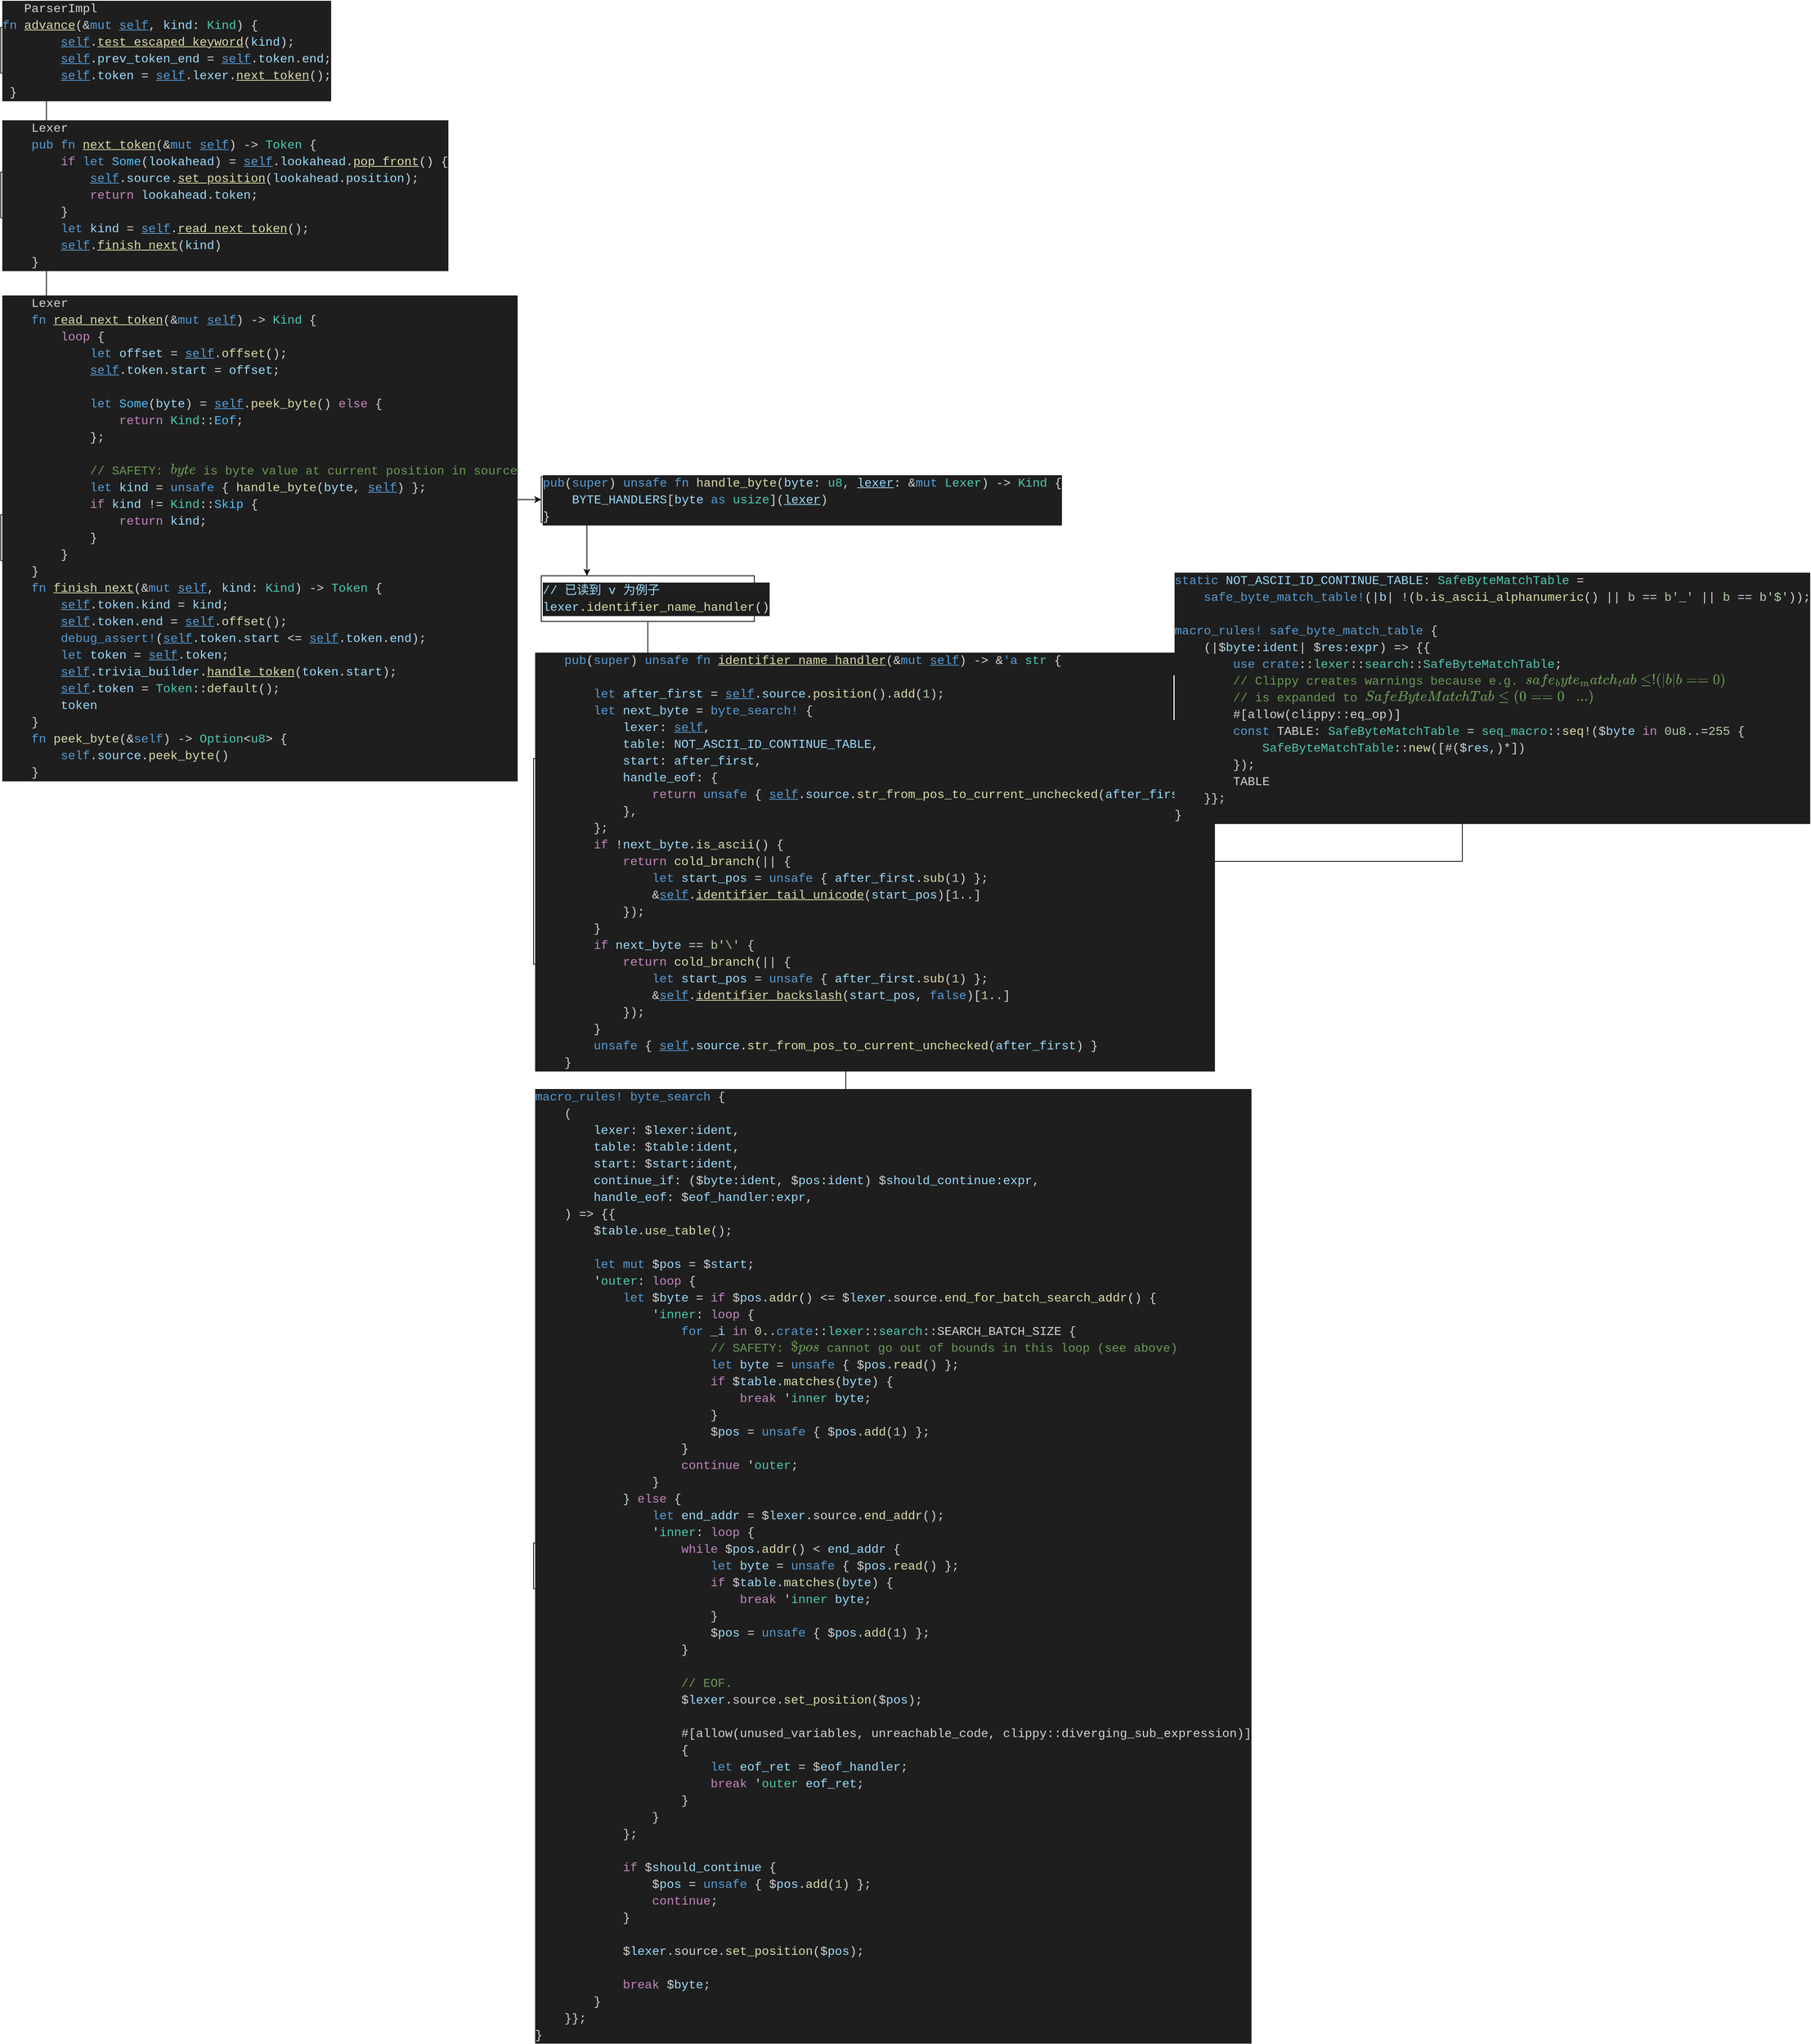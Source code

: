 <mxfile version="24.7.16">
  <diagram name="Page-1" id="9f46799a-70d6-7492-0946-bef42562c5a5">
    <mxGraphModel dx="1622" dy="968" grid="1" gridSize="10" guides="1" tooltips="1" connect="1" arrows="1" fold="1" page="1" pageScale="1" pageWidth="1700" pageHeight="1100" background="none" math="0" shadow="0">
      <root>
        <mxCell id="0" />
        <mxCell id="1" parent="0" />
        <mxCell id="tvZUoOXrdXQMlg09LRuq-23" value="" style="edgeStyle=orthogonalEdgeStyle;rounded=0;orthogonalLoop=1;jettySize=auto;html=1;" parent="1" source="tvZUoOXrdXQMlg09LRuq-10" target="tvZUoOXrdXQMlg09LRuq-22" edge="1">
          <mxGeometry relative="1" as="geometry" />
        </mxCell>
        <mxCell id="tvZUoOXrdXQMlg09LRuq-10" value="&lt;div style=&quot;color: rgb(212, 212, 212); background-color: rgb(30, 30, 30); font-family: Consolas, &amp;quot;Courier New&amp;quot;, monospace; font-size: 16px; line-height: 22px; white-space: pre;&quot;&gt;&lt;div&gt;&amp;nbsp; &amp;nbsp;ParserImpl&lt;/div&gt;&lt;div&gt;&lt;span style=&quot;color: #569cd6;&quot;&gt;fn&lt;/span&gt; &lt;span style=&quot;color: rgb(220, 220, 170); text-decoration-line: underline;&quot;&gt;advance&lt;/span&gt;(&amp;amp;&lt;span style=&quot;color: #569cd6;&quot;&gt;mut&lt;/span&gt; &lt;span style=&quot;color: rgb(86, 156, 214); text-decoration-line: underline;&quot;&gt;self&lt;/span&gt;, &lt;span style=&quot;color: #9cdcfe;&quot;&gt;kind&lt;/span&gt;: &lt;span style=&quot;color: #4ec9b0;&quot;&gt;Kind&lt;/span&gt;) {&lt;/div&gt;&lt;div&gt;&amp;nbsp; &amp;nbsp; &amp;nbsp; &amp;nbsp; &lt;span style=&quot;color: rgb(86, 156, 214); text-decoration-line: underline;&quot;&gt;self&lt;/span&gt;.&lt;span style=&quot;color: rgb(220, 220, 170); text-decoration-line: underline;&quot;&gt;test_escaped_keyword&lt;/span&gt;(&lt;span style=&quot;color: #9cdcfe;&quot;&gt;kind&lt;/span&gt;);&lt;/div&gt;&lt;div&gt;&amp;nbsp; &amp;nbsp; &amp;nbsp; &amp;nbsp; &lt;span style=&quot;color: rgb(86, 156, 214); text-decoration-line: underline;&quot;&gt;self&lt;/span&gt;.&lt;span style=&quot;color: #9cdcfe;&quot;&gt;prev_token_end&lt;/span&gt; = &lt;span style=&quot;color: rgb(86, 156, 214); text-decoration-line: underline;&quot;&gt;self&lt;/span&gt;.&lt;span style=&quot;color: #9cdcfe;&quot;&gt;token&lt;/span&gt;.&lt;span style=&quot;color: #9cdcfe;&quot;&gt;end&lt;/span&gt;;&lt;/div&gt;&lt;div&gt;&amp;nbsp; &amp;nbsp; &amp;nbsp; &amp;nbsp; &lt;span style=&quot;color: rgb(86, 156, 214); text-decoration-line: underline;&quot;&gt;self&lt;/span&gt;.&lt;span style=&quot;color: #9cdcfe;&quot;&gt;token&lt;/span&gt; = &lt;span style=&quot;color: rgb(86, 156, 214); text-decoration-line: underline;&quot;&gt;self&lt;/span&gt;.&lt;span style=&quot;color: #9cdcfe;&quot;&gt;lexer&lt;/span&gt;.&lt;span style=&quot;color: rgb(220, 220, 170); text-decoration-line: underline;&quot;&gt;next_token&lt;/span&gt;();&lt;/div&gt;&lt;div&gt;&amp;nbsp;}&lt;/div&gt;&lt;/div&gt;" style="rounded=0;whiteSpace=wrap;html=1;align=left;" parent="1" vertex="1">
          <mxGeometry x="280" y="120" width="120" height="60" as="geometry" />
        </mxCell>
        <mxCell id="tvZUoOXrdXQMlg09LRuq-25" value="" style="edgeStyle=orthogonalEdgeStyle;rounded=0;orthogonalLoop=1;jettySize=auto;html=1;" parent="1" source="tvZUoOXrdXQMlg09LRuq-22" target="tvZUoOXrdXQMlg09LRuq-24" edge="1">
          <mxGeometry relative="1" as="geometry" />
        </mxCell>
        <mxCell id="tvZUoOXrdXQMlg09LRuq-22" value="&lt;div style=&quot;color: rgb(212, 212, 212); background-color: rgb(30, 30, 30); font-family: Consolas, &amp;quot;Courier New&amp;quot;, monospace; font-size: 16px; line-height: 22px; white-space: pre;&quot;&gt;&lt;div&gt;&amp;nbsp; &amp;nbsp; Lexer&lt;/div&gt;&lt;div&gt;&lt;span style=&quot;color: #569cd6;&quot;&gt;    pub&lt;/span&gt; &lt;span style=&quot;color: #569cd6;&quot;&gt;fn&lt;/span&gt; &lt;span style=&quot;color: rgb(220, 220, 170); text-decoration-line: underline;&quot;&gt;next_token&lt;/span&gt;(&amp;amp;&lt;span style=&quot;color: #569cd6;&quot;&gt;mut&lt;/span&gt; &lt;span style=&quot;color: rgb(86, 156, 214); text-decoration-line: underline;&quot;&gt;self&lt;/span&gt;) -&amp;gt; &lt;span style=&quot;color: #4ec9b0;&quot;&gt;Token&lt;/span&gt; {&lt;/div&gt;&lt;div&gt;&amp;nbsp; &amp;nbsp; &amp;nbsp; &amp;nbsp; &lt;span style=&quot;color: #c586c0;&quot;&gt;if&lt;/span&gt; &lt;span style=&quot;color: #569cd6;&quot;&gt;let&lt;/span&gt; &lt;span style=&quot;color: #4fc1ff;&quot;&gt;Some&lt;/span&gt;(&lt;span style=&quot;color: #9cdcfe;&quot;&gt;lookahead&lt;/span&gt;) = &lt;span style=&quot;color: rgb(86, 156, 214); text-decoration-line: underline;&quot;&gt;self&lt;/span&gt;.&lt;span style=&quot;color: #9cdcfe;&quot;&gt;lookahead&lt;/span&gt;.&lt;span style=&quot;color: rgb(220, 220, 170); text-decoration-line: underline;&quot;&gt;pop_front&lt;/span&gt;() {&lt;/div&gt;&lt;div&gt;&amp;nbsp; &amp;nbsp; &amp;nbsp; &amp;nbsp; &amp;nbsp; &amp;nbsp; &lt;span style=&quot;color: rgb(86, 156, 214); text-decoration-line: underline;&quot;&gt;self&lt;/span&gt;.&lt;span style=&quot;color: #9cdcfe;&quot;&gt;source&lt;/span&gt;.&lt;span style=&quot;color: rgb(220, 220, 170); text-decoration-line: underline;&quot;&gt;set_position&lt;/span&gt;(&lt;span style=&quot;color: #9cdcfe;&quot;&gt;lookahead&lt;/span&gt;.&lt;span style=&quot;color: #9cdcfe;&quot;&gt;position&lt;/span&gt;);&lt;/div&gt;&lt;div&gt;&amp;nbsp; &amp;nbsp; &amp;nbsp; &amp;nbsp; &amp;nbsp; &amp;nbsp; &lt;span style=&quot;color: #c586c0;&quot;&gt;return&lt;/span&gt; &lt;span style=&quot;color: #9cdcfe;&quot;&gt;lookahead&lt;/span&gt;.&lt;span style=&quot;color: #9cdcfe;&quot;&gt;token&lt;/span&gt;;&lt;/div&gt;&lt;div&gt;&amp;nbsp; &amp;nbsp; &amp;nbsp; &amp;nbsp; }&lt;/div&gt;&lt;div&gt;&amp;nbsp; &amp;nbsp; &amp;nbsp; &amp;nbsp; &lt;span style=&quot;color: #569cd6;&quot;&gt;let&lt;/span&gt; &lt;span style=&quot;color: #9cdcfe;&quot;&gt;kind&lt;/span&gt; = &lt;span style=&quot;color: rgb(86, 156, 214); text-decoration-line: underline;&quot;&gt;self&lt;/span&gt;.&lt;span style=&quot;color: rgb(220, 220, 170); text-decoration-line: underline;&quot;&gt;read_next_token&lt;/span&gt;();&lt;/div&gt;&lt;div&gt;&amp;nbsp; &amp;nbsp; &amp;nbsp; &amp;nbsp; &lt;span style=&quot;color: rgb(86, 156, 214); text-decoration-line: underline;&quot;&gt;self&lt;/span&gt;.&lt;span style=&quot;color: rgb(220, 220, 170); text-decoration-line: underline;&quot;&gt;finish_next&lt;/span&gt;(&lt;span style=&quot;color: #9cdcfe;&quot;&gt;kind&lt;/span&gt;)&lt;/div&gt;&lt;div&gt;&amp;nbsp; &amp;nbsp; }&lt;/div&gt;&lt;/div&gt;" style="whiteSpace=wrap;html=1;align=left;rounded=0;" parent="1" vertex="1">
          <mxGeometry x="280" y="310" width="120" height="60" as="geometry" />
        </mxCell>
        <mxCell id="tvZUoOXrdXQMlg09LRuq-27" value="" style="edgeStyle=orthogonalEdgeStyle;rounded=0;orthogonalLoop=1;jettySize=auto;html=1;" parent="1" source="tvZUoOXrdXQMlg09LRuq-24" target="tvZUoOXrdXQMlg09LRuq-26" edge="1">
          <mxGeometry relative="1" as="geometry" />
        </mxCell>
        <mxCell id="tvZUoOXrdXQMlg09LRuq-24" value="&lt;div style=&quot;color: rgb(212, 212, 212); background-color: rgb(30, 30, 30); font-family: Consolas, &amp;quot;Courier New&amp;quot;, monospace; font-size: 16px; line-height: 22px; white-space: pre;&quot;&gt;&lt;div&gt;&amp;nbsp; &amp;nbsp; Lexer&lt;/div&gt;&lt;div&gt;&lt;div style=&quot;line-height: 22px;&quot;&gt;&lt;div&gt;&amp;nbsp; &amp;nbsp; &lt;span style=&quot;color: #569cd6;&quot;&gt;fn&lt;/span&gt; &lt;span style=&quot;color: rgb(220, 220, 170); text-decoration-line: underline;&quot;&gt;read_next_token&lt;/span&gt;(&amp;amp;&lt;span style=&quot;color: #569cd6;&quot;&gt;mut&lt;/span&gt; &lt;span style=&quot;color: rgb(86, 156, 214); text-decoration-line: underline;&quot;&gt;self&lt;/span&gt;) -&amp;gt; &lt;span style=&quot;color: #4ec9b0;&quot;&gt;Kind&lt;/span&gt; {&lt;/div&gt;&lt;div&gt;&amp;nbsp; &amp;nbsp; &amp;nbsp; &amp;nbsp; &lt;span style=&quot;color: #c586c0;&quot;&gt;loop&lt;/span&gt; {&lt;/div&gt;&lt;div&gt;&amp;nbsp; &amp;nbsp; &amp;nbsp; &amp;nbsp; &amp;nbsp; &amp;nbsp; &lt;span style=&quot;color: #569cd6;&quot;&gt;let&lt;/span&gt; &lt;span style=&quot;color: #9cdcfe;&quot;&gt;offset&lt;/span&gt; = &lt;span style=&quot;color: rgb(86, 156, 214); text-decoration-line: underline;&quot;&gt;self&lt;/span&gt;.&lt;span style=&quot;color: #dcdcaa;&quot;&gt;offset&lt;/span&gt;();&lt;/div&gt;&lt;div&gt;&amp;nbsp; &amp;nbsp; &amp;nbsp; &amp;nbsp; &amp;nbsp; &amp;nbsp; &lt;span style=&quot;color: rgb(86, 156, 214); text-decoration-line: underline;&quot;&gt;self&lt;/span&gt;.&lt;span style=&quot;color: #9cdcfe;&quot;&gt;token&lt;/span&gt;.&lt;span style=&quot;color: #9cdcfe;&quot;&gt;start&lt;/span&gt; = &lt;span style=&quot;color: #9cdcfe;&quot;&gt;offset&lt;/span&gt;;&lt;/div&gt;&lt;br&gt;&lt;div&gt;&amp;nbsp; &amp;nbsp; &amp;nbsp; &amp;nbsp; &amp;nbsp; &amp;nbsp; &lt;span style=&quot;color: #569cd6;&quot;&gt;let&lt;/span&gt; &lt;span style=&quot;color: #4fc1ff;&quot;&gt;Some&lt;/span&gt;(&lt;span style=&quot;color: #9cdcfe;&quot;&gt;byte&lt;/span&gt;) = &lt;span style=&quot;color: rgb(86, 156, 214); text-decoration-line: underline;&quot;&gt;self&lt;/span&gt;.&lt;span style=&quot;color: #dcdcaa;&quot;&gt;peek_byte&lt;/span&gt;() &lt;span style=&quot;color: #c586c0;&quot;&gt;else&lt;/span&gt; {&lt;/div&gt;&lt;div&gt;&amp;nbsp; &amp;nbsp; &amp;nbsp; &amp;nbsp; &amp;nbsp; &amp;nbsp; &amp;nbsp; &amp;nbsp; &lt;span style=&quot;color: #c586c0;&quot;&gt;return&lt;/span&gt; &lt;span style=&quot;color: #4ec9b0;&quot;&gt;Kind&lt;/span&gt;::&lt;span style=&quot;color: #4fc1ff;&quot;&gt;Eof&lt;/span&gt;;&lt;/div&gt;&lt;div&gt;&amp;nbsp; &amp;nbsp; &amp;nbsp; &amp;nbsp; &amp;nbsp; &amp;nbsp; };&lt;/div&gt;&lt;br&gt;&lt;div&gt;&lt;span style=&quot;color: #6a9955;&quot;&gt;&amp;nbsp; &amp;nbsp; &amp;nbsp; &amp;nbsp; &amp;nbsp; &amp;nbsp; &lt;/span&gt;&lt;span style=&quot;color: #6a9955;&quot;&gt;// SAFETY: `byte` is byte value at current position in source&lt;/span&gt;&lt;/div&gt;&lt;div&gt;&amp;nbsp; &amp;nbsp; &amp;nbsp; &amp;nbsp; &amp;nbsp; &amp;nbsp; &lt;span style=&quot;color: #569cd6;&quot;&gt;let&lt;/span&gt; &lt;span style=&quot;color: #9cdcfe;&quot;&gt;kind&lt;/span&gt; = &lt;span style=&quot;color: #569cd6;&quot;&gt;unsafe&lt;/span&gt; { &lt;span style=&quot;color: #dcdcaa;&quot;&gt;handle_byte&lt;/span&gt;(&lt;span style=&quot;color: #9cdcfe;&quot;&gt;byte&lt;/span&gt;, &lt;span style=&quot;color: rgb(86, 156, 214); text-decoration-line: underline;&quot;&gt;self&lt;/span&gt;) };&lt;/div&gt;&lt;div&gt;&amp;nbsp; &amp;nbsp; &amp;nbsp; &amp;nbsp; &amp;nbsp; &amp;nbsp; &lt;span style=&quot;color: #c586c0;&quot;&gt;if&lt;/span&gt; &lt;span style=&quot;color: #9cdcfe;&quot;&gt;kind&lt;/span&gt; != &lt;span style=&quot;color: #4ec9b0;&quot;&gt;Kind&lt;/span&gt;::&lt;span style=&quot;color: #4fc1ff;&quot;&gt;Skip&lt;/span&gt; {&lt;/div&gt;&lt;div&gt;&amp;nbsp; &amp;nbsp; &amp;nbsp; &amp;nbsp; &amp;nbsp; &amp;nbsp; &amp;nbsp; &amp;nbsp; &lt;span style=&quot;color: #c586c0;&quot;&gt;return&lt;/span&gt; &lt;span style=&quot;color: #9cdcfe;&quot;&gt;kind&lt;/span&gt;;&lt;/div&gt;&lt;div&gt;&amp;nbsp; &amp;nbsp; &amp;nbsp; &amp;nbsp; &amp;nbsp; &amp;nbsp; }&lt;/div&gt;&lt;div&gt;&amp;nbsp; &amp;nbsp; &amp;nbsp; &amp;nbsp; }&lt;/div&gt;&lt;div&gt;&amp;nbsp; &amp;nbsp; }&lt;/div&gt;&lt;/div&gt;&lt;/div&gt;&lt;div&gt;&lt;span style=&quot;color: #569cd6;&quot;&gt;    fn&lt;/span&gt; &lt;span style=&quot;color: rgb(220, 220, 170); text-decoration-line: underline;&quot;&gt;finish_next&lt;/span&gt;(&amp;amp;&lt;span style=&quot;color: #569cd6;&quot;&gt;mut&lt;/span&gt; &lt;span style=&quot;color: rgb(86, 156, 214); text-decoration-line: underline;&quot;&gt;self&lt;/span&gt;, &lt;span style=&quot;color: #9cdcfe;&quot;&gt;kind&lt;/span&gt;: &lt;span style=&quot;color: #4ec9b0;&quot;&gt;Kind&lt;/span&gt;) -&amp;gt; &lt;span style=&quot;color: #4ec9b0;&quot;&gt;Token&lt;/span&gt; {&lt;/div&gt;&lt;div&gt;&amp;nbsp; &amp;nbsp; &amp;nbsp; &amp;nbsp; &lt;span style=&quot;color: rgb(86, 156, 214); text-decoration-line: underline;&quot;&gt;self&lt;/span&gt;.&lt;span style=&quot;color: #9cdcfe;&quot;&gt;token&lt;/span&gt;.&lt;span style=&quot;color: #9cdcfe;&quot;&gt;kind&lt;/span&gt; = &lt;span style=&quot;color: #9cdcfe;&quot;&gt;kind&lt;/span&gt;;&lt;/div&gt;&lt;div&gt;&amp;nbsp; &amp;nbsp; &amp;nbsp; &amp;nbsp; &lt;span style=&quot;color: rgb(86, 156, 214); text-decoration-line: underline;&quot;&gt;self&lt;/span&gt;.&lt;span style=&quot;color: #9cdcfe;&quot;&gt;token&lt;/span&gt;.&lt;span style=&quot;color: #9cdcfe;&quot;&gt;end&lt;/span&gt; = &lt;span style=&quot;color: rgb(86, 156, 214); text-decoration-line: underline;&quot;&gt;self&lt;/span&gt;.&lt;span style=&quot;color: #dcdcaa;&quot;&gt;offset&lt;/span&gt;();&lt;/div&gt;&lt;div&gt;&amp;nbsp; &amp;nbsp; &amp;nbsp; &amp;nbsp; &lt;span style=&quot;color: #569cd6;&quot;&gt;debug_assert&lt;/span&gt;&lt;span style=&quot;color: #569cd6;&quot;&gt;!&lt;/span&gt;(&lt;span style=&quot;color: rgb(86, 156, 214); text-decoration-line: underline;&quot;&gt;self&lt;/span&gt;.&lt;span style=&quot;color: #9cdcfe;&quot;&gt;token&lt;/span&gt;.&lt;span style=&quot;color: #9cdcfe;&quot;&gt;start&lt;/span&gt; &amp;lt;= &lt;span style=&quot;color: rgb(86, 156, 214); text-decoration-line: underline;&quot;&gt;self&lt;/span&gt;.&lt;span style=&quot;color: #9cdcfe;&quot;&gt;token&lt;/span&gt;.&lt;span style=&quot;color: #9cdcfe;&quot;&gt;end&lt;/span&gt;);&lt;/div&gt;&lt;div&gt;&amp;nbsp; &amp;nbsp; &amp;nbsp; &amp;nbsp; &lt;span style=&quot;color: #569cd6;&quot;&gt;let&lt;/span&gt; &lt;span style=&quot;color: #9cdcfe;&quot;&gt;token&lt;/span&gt; = &lt;span style=&quot;color: rgb(86, 156, 214); text-decoration-line: underline;&quot;&gt;self&lt;/span&gt;.&lt;span style=&quot;color: #9cdcfe;&quot;&gt;token&lt;/span&gt;;&lt;/div&gt;&lt;div&gt;&amp;nbsp; &amp;nbsp; &amp;nbsp; &amp;nbsp; &lt;span style=&quot;color: rgb(86, 156, 214); text-decoration-line: underline;&quot;&gt;self&lt;/span&gt;.&lt;span style=&quot;color: #9cdcfe;&quot;&gt;trivia_builder&lt;/span&gt;.&lt;span style=&quot;color: rgb(220, 220, 170); text-decoration-line: underline;&quot;&gt;handle_token&lt;/span&gt;(&lt;span style=&quot;color: #9cdcfe;&quot;&gt;token&lt;/span&gt;.&lt;span style=&quot;color: #9cdcfe;&quot;&gt;start&lt;/span&gt;);&lt;/div&gt;&lt;div&gt;&amp;nbsp; &amp;nbsp; &amp;nbsp; &amp;nbsp; &lt;span style=&quot;color: rgb(86, 156, 214); text-decoration-line: underline;&quot;&gt;self&lt;/span&gt;.&lt;span style=&quot;color: #9cdcfe;&quot;&gt;token&lt;/span&gt; = &lt;span style=&quot;color: #4ec9b0;&quot;&gt;Token&lt;/span&gt;::&lt;span style=&quot;color: #dcdcaa;&quot;&gt;default&lt;/span&gt;();&lt;/div&gt;&lt;div&gt;&amp;nbsp; &amp;nbsp; &amp;nbsp; &amp;nbsp; &lt;span style=&quot;color: #9cdcfe;&quot;&gt;token&lt;/span&gt;&lt;/div&gt;&lt;div&gt;&amp;nbsp; &amp;nbsp; }&lt;/div&gt;&lt;div&gt;&lt;div style=&quot;line-height: 22px;&quot;&gt;&lt;div&gt;&amp;nbsp; &amp;nbsp; &lt;span style=&quot;color: #569cd6;&quot;&gt;fn&lt;/span&gt; &lt;span style=&quot;color: #dcdcaa;&quot;&gt;peek_byte&lt;/span&gt;(&amp;amp;&lt;span style=&quot;color: #569cd6;&quot;&gt;self&lt;/span&gt;) -&amp;gt; &lt;span style=&quot;color: #4ec9b0;&quot;&gt;Option&lt;/span&gt;&amp;lt;&lt;span style=&quot;color: #4ec9b0;&quot;&gt;u8&lt;/span&gt;&amp;gt; {&lt;/div&gt;&lt;div&gt;&amp;nbsp; &amp;nbsp; &amp;nbsp; &amp;nbsp; &lt;span style=&quot;color: #569cd6;&quot;&gt;self&lt;/span&gt;.&lt;span style=&quot;color: #9cdcfe;&quot;&gt;source&lt;/span&gt;.&lt;span style=&quot;color: #dcdcaa;&quot;&gt;peek_byte&lt;/span&gt;()&lt;/div&gt;&lt;div&gt;&amp;nbsp; &amp;nbsp; }&lt;/div&gt;&lt;/div&gt;&lt;/div&gt;&lt;/div&gt;" style="whiteSpace=wrap;html=1;align=left;rounded=0;" parent="1" vertex="1">
          <mxGeometry x="280" y="760" width="120" height="60" as="geometry" />
        </mxCell>
        <mxCell id="tvZUoOXrdXQMlg09LRuq-29" value="" style="edgeStyle=orthogonalEdgeStyle;rounded=0;orthogonalLoop=1;jettySize=auto;html=1;" parent="1" source="tvZUoOXrdXQMlg09LRuq-26" target="tvZUoOXrdXQMlg09LRuq-28" edge="1">
          <mxGeometry relative="1" as="geometry">
            <Array as="points">
              <mxPoint x="1050" y="820" />
              <mxPoint x="1050" y="820" />
            </Array>
          </mxGeometry>
        </mxCell>
        <mxCell id="tvZUoOXrdXQMlg09LRuq-26" value="&lt;div style=&quot;color: rgb(212, 212, 212); background-color: rgb(30, 30, 30); font-family: Consolas, &amp;quot;Courier New&amp;quot;, monospace; font-size: 16px; line-height: 22px; white-space: pre;&quot;&gt;&lt;div&gt;&lt;span style=&quot;color: #569cd6;&quot;&gt;pub&lt;/span&gt;(&lt;span style=&quot;color: #569cd6;&quot;&gt;super&lt;/span&gt;) &lt;span style=&quot;color: #569cd6;&quot;&gt;unsafe&lt;/span&gt; &lt;span style=&quot;color: #569cd6;&quot;&gt;fn&lt;/span&gt; &lt;span style=&quot;color: #dcdcaa;&quot;&gt;handle_byte&lt;/span&gt;(&lt;span style=&quot;color: #9cdcfe;&quot;&gt;byte&lt;/span&gt;: &lt;span style=&quot;color: #4ec9b0;&quot;&gt;u8&lt;/span&gt;, &lt;span style=&quot;color: rgb(156, 220, 254); text-decoration-line: underline;&quot;&gt;lexer&lt;/span&gt;: &amp;amp;&lt;span style=&quot;color: #569cd6;&quot;&gt;mut&lt;/span&gt; &lt;span style=&quot;color: #4ec9b0;&quot;&gt;Lexer&lt;/span&gt;) -&amp;gt; &lt;span style=&quot;color: #4ec9b0;&quot;&gt;Kind&lt;/span&gt; {&lt;/div&gt;&lt;div&gt;&amp;nbsp; &amp;nbsp; &lt;span style=&quot;color: #9cdcfe;&quot;&gt;BYTE_HANDLERS&lt;/span&gt;[&lt;span style=&quot;color: #9cdcfe;&quot;&gt;byte&lt;/span&gt; &lt;span style=&quot;color: #569cd6;&quot;&gt;as&lt;/span&gt; &lt;span style=&quot;color: #4ec9b0;&quot;&gt;usize&lt;/span&gt;](&lt;span style=&quot;color: rgb(156, 220, 254); text-decoration-line: underline;&quot;&gt;lexer&lt;/span&gt;)&lt;/div&gt;&lt;div&gt;}&lt;/div&gt;&lt;/div&gt;" style="whiteSpace=wrap;html=1;align=left;rounded=0;" parent="1" vertex="1">
          <mxGeometry x="990" y="710" width="120" height="60" as="geometry" />
        </mxCell>
        <mxCell id="nU4OC9a3Mu2xvyX8Yyjs-2" value="" style="edgeStyle=orthogonalEdgeStyle;rounded=0;orthogonalLoop=1;jettySize=auto;html=1;" edge="1" parent="1" source="tvZUoOXrdXQMlg09LRuq-28" target="nU4OC9a3Mu2xvyX8Yyjs-1">
          <mxGeometry relative="1" as="geometry" />
        </mxCell>
        <mxCell id="tvZUoOXrdXQMlg09LRuq-28" value="&lt;div style=&quot;background-color: rgb(30, 30, 30); font-family: Consolas, &amp;quot;Courier New&amp;quot;, monospace; font-size: 16px; line-height: 22px; white-space: pre;&quot;&gt;&lt;font color=&quot;#9cdcfe&quot;&gt;// 已读到 v 为例子&lt;/font&gt;&lt;/div&gt;&lt;div style=&quot;color: rgb(212, 212, 212); background-color: rgb(30, 30, 30); font-family: Consolas, &amp;quot;Courier New&amp;quot;, monospace; font-size: 16px; line-height: 22px; white-space: pre;&quot;&gt;&lt;span style=&quot;color: #9cdcfe;&quot;&gt;lexer&lt;/span&gt;.&lt;span style=&quot;color: #dcdcaa;&quot;&gt;identifier_name_handler&lt;/span&gt;()&lt;/div&gt;" style="whiteSpace=wrap;html=1;align=left;rounded=0;" parent="1" vertex="1">
          <mxGeometry x="990" y="840" width="280" height="60" as="geometry" />
        </mxCell>
        <mxCell id="nU4OC9a3Mu2xvyX8Yyjs-5" value="" style="edgeStyle=orthogonalEdgeStyle;rounded=0;orthogonalLoop=1;jettySize=auto;html=1;" edge="1" parent="1" source="nU4OC9a3Mu2xvyX8Yyjs-1" target="nU4OC9a3Mu2xvyX8Yyjs-4">
          <mxGeometry relative="1" as="geometry" />
        </mxCell>
        <mxCell id="nU4OC9a3Mu2xvyX8Yyjs-9" value="" style="edgeStyle=orthogonalEdgeStyle;rounded=0;orthogonalLoop=1;jettySize=auto;html=1;" edge="1" parent="1" source="nU4OC9a3Mu2xvyX8Yyjs-1" target="nU4OC9a3Mu2xvyX8Yyjs-8">
          <mxGeometry relative="1" as="geometry">
            <Array as="points">
              <mxPoint x="1390" y="2000" />
              <mxPoint x="1390" y="2000" />
            </Array>
          </mxGeometry>
        </mxCell>
        <mxCell id="nU4OC9a3Mu2xvyX8Yyjs-1" value="&lt;div style=&quot;color: rgb(212, 212, 212); background-color: rgb(30, 30, 30); font-family: Consolas, &amp;quot;Courier New&amp;quot;, monospace; font-size: 16px; line-height: 22px; white-space: pre;&quot;&gt;&lt;div&gt;&amp;nbsp; &amp;nbsp; &lt;span style=&quot;color: #569cd6;&quot;&gt;pub&lt;/span&gt;(&lt;span style=&quot;color: #569cd6;&quot;&gt;super&lt;/span&gt;) &lt;span style=&quot;color: #569cd6;&quot;&gt;unsafe&lt;/span&gt; &lt;span style=&quot;color: #569cd6;&quot;&gt;fn&lt;/span&gt; &lt;span style=&quot;color: rgb(220, 220, 170); text-decoration-line: underline;&quot;&gt;identifier_name_handler&lt;/span&gt;(&amp;amp;&lt;span style=&quot;color: #569cd6;&quot;&gt;mut&lt;/span&gt; &lt;span style=&quot;color: rgb(86, 156, 214); text-decoration-line: underline;&quot;&gt;self&lt;/span&gt;) -&amp;gt; &amp;amp;&lt;span style=&quot;color: #569cd6;&quot;&gt;&#39;&lt;/span&gt;&lt;span style=&quot;color: #569cd6;&quot;&gt;a&lt;/span&gt; &lt;span style=&quot;color: #4ec9b0;&quot;&gt;str&lt;/span&gt; {&lt;/div&gt;&lt;div&gt;&lt;span style=&quot;color: #6a9955;&quot;&gt;&amp;nbsp; &amp;nbsp; &amp;nbsp; &lt;/span&gt;&lt;/div&gt;&lt;div&gt;&amp;nbsp; &amp;nbsp; &amp;nbsp; &amp;nbsp; &lt;span style=&quot;color: #569cd6;&quot;&gt;let&lt;/span&gt; &lt;span style=&quot;color: #9cdcfe;&quot;&gt;after_first&lt;/span&gt; = &lt;span style=&quot;color: rgb(86, 156, 214); text-decoration-line: underline;&quot;&gt;self&lt;/span&gt;.&lt;span style=&quot;color: #9cdcfe;&quot;&gt;source&lt;/span&gt;.&lt;span style=&quot;color: #dcdcaa;&quot;&gt;position&lt;/span&gt;().&lt;span style=&quot;color: #dcdcaa;&quot;&gt;add&lt;/span&gt;(&lt;span style=&quot;color: #b5cea8;&quot;&gt;1&lt;/span&gt;);&lt;/div&gt;&lt;div&gt;&amp;nbsp; &amp;nbsp; &amp;nbsp; &amp;nbsp; &lt;span style=&quot;color: #569cd6;&quot;&gt;let&lt;/span&gt; &lt;span style=&quot;color: #9cdcfe;&quot;&gt;next_byte&lt;/span&gt; = &lt;span style=&quot;color: #569cd6;&quot;&gt;byte_search&lt;/span&gt;&lt;span style=&quot;color: #569cd6;&quot;&gt;!&lt;/span&gt; {&lt;/div&gt;&lt;div&gt;&amp;nbsp; &amp;nbsp; &amp;nbsp; &amp;nbsp; &amp;nbsp; &amp;nbsp; &lt;span style=&quot;color: #9cdcfe;&quot;&gt;lexer&lt;/span&gt;: &lt;span style=&quot;color: rgb(86, 156, 214); text-decoration-line: underline;&quot;&gt;self&lt;/span&gt;,&lt;/div&gt;&lt;div&gt;&amp;nbsp; &amp;nbsp; &amp;nbsp; &amp;nbsp; &amp;nbsp; &amp;nbsp; &lt;span style=&quot;color: #9cdcfe;&quot;&gt;table&lt;/span&gt;: &lt;span style=&quot;color: #9cdcfe;&quot;&gt;NOT_ASCII_ID_CONTINUE_TABLE&lt;/span&gt;,&lt;/div&gt;&lt;div&gt;&amp;nbsp; &amp;nbsp; &amp;nbsp; &amp;nbsp; &amp;nbsp; &amp;nbsp; &lt;span style=&quot;color: #9cdcfe;&quot;&gt;start&lt;/span&gt;: &lt;span style=&quot;color: #9cdcfe;&quot;&gt;after_first&lt;/span&gt;,&lt;/div&gt;&lt;div&gt;&amp;nbsp; &amp;nbsp; &amp;nbsp; &amp;nbsp; &amp;nbsp; &amp;nbsp; &lt;span style=&quot;color: #9cdcfe;&quot;&gt;handle_eof&lt;/span&gt;: {&lt;/div&gt;&lt;div&gt;&amp;nbsp; &amp;nbsp; &amp;nbsp; &amp;nbsp; &amp;nbsp; &amp;nbsp; &amp;nbsp; &amp;nbsp; &lt;span style=&quot;color: #c586c0;&quot;&gt;return&lt;/span&gt; &lt;span style=&quot;color: #569cd6;&quot;&gt;unsafe&lt;/span&gt; { &lt;span style=&quot;color: rgb(86, 156, 214); text-decoration-line: underline;&quot;&gt;self&lt;/span&gt;.&lt;span style=&quot;color: #9cdcfe;&quot;&gt;source&lt;/span&gt;.&lt;span style=&quot;color: #dcdcaa;&quot;&gt;str_from_pos_to_current_unchecked&lt;/span&gt;(&lt;span style=&quot;color: #9cdcfe;&quot;&gt;after_first&lt;/span&gt;) };&lt;/div&gt;&lt;div&gt;&amp;nbsp; &amp;nbsp; &amp;nbsp; &amp;nbsp; &amp;nbsp; &amp;nbsp; },&lt;/div&gt;&lt;div&gt;&amp;nbsp; &amp;nbsp; &amp;nbsp; &amp;nbsp; };&lt;/div&gt;&lt;div&gt;&amp;nbsp; &amp;nbsp; &amp;nbsp; &amp;nbsp; &lt;span style=&quot;color: #c586c0;&quot;&gt;if&lt;/span&gt; !&lt;span style=&quot;color: #9cdcfe;&quot;&gt;next_byte&lt;/span&gt;.&lt;span style=&quot;color: #dcdcaa;&quot;&gt;is_ascii&lt;/span&gt;() {&lt;/div&gt;&lt;div&gt;&amp;nbsp; &amp;nbsp; &amp;nbsp; &amp;nbsp; &amp;nbsp; &amp;nbsp; &lt;span style=&quot;color: #c586c0;&quot;&gt;return&lt;/span&gt; &lt;span style=&quot;color: #dcdcaa;&quot;&gt;cold_branch&lt;/span&gt;(|| {&lt;/div&gt;&lt;div&gt;&amp;nbsp; &amp;nbsp; &amp;nbsp; &amp;nbsp; &amp;nbsp; &amp;nbsp; &amp;nbsp; &amp;nbsp; &lt;span style=&quot;color: #569cd6;&quot;&gt;let&lt;/span&gt; &lt;span style=&quot;color: #9cdcfe;&quot;&gt;start_pos&lt;/span&gt; = &lt;span style=&quot;color: #569cd6;&quot;&gt;unsafe&lt;/span&gt; { &lt;span style=&quot;color: #9cdcfe;&quot;&gt;after_first&lt;/span&gt;.&lt;span style=&quot;color: #dcdcaa;&quot;&gt;sub&lt;/span&gt;(&lt;span style=&quot;color: #b5cea8;&quot;&gt;1&lt;/span&gt;) };&lt;/div&gt;&lt;div&gt;&amp;nbsp; &amp;nbsp; &amp;nbsp; &amp;nbsp; &amp;nbsp; &amp;nbsp; &amp;nbsp; &amp;nbsp; &amp;amp;&lt;span style=&quot;color: rgb(86, 156, 214); text-decoration-line: underline;&quot;&gt;self&lt;/span&gt;.&lt;span style=&quot;color: rgb(220, 220, 170); text-decoration-line: underline;&quot;&gt;identifier_tail_unicode&lt;/span&gt;(&lt;span style=&quot;color: #9cdcfe;&quot;&gt;start_pos&lt;/span&gt;)[&lt;span style=&quot;color: #b5cea8;&quot;&gt;1&lt;/span&gt;..]&lt;/div&gt;&lt;div&gt;&amp;nbsp; &amp;nbsp; &amp;nbsp; &amp;nbsp; &amp;nbsp; &amp;nbsp; });&lt;/div&gt;&lt;div&gt;&amp;nbsp; &amp;nbsp; &amp;nbsp; &amp;nbsp; }&lt;/div&gt;&lt;div&gt;&amp;nbsp; &amp;nbsp; &amp;nbsp; &amp;nbsp; &lt;span style=&quot;color: #c586c0;&quot;&gt;if&lt;/span&gt; &lt;span style=&quot;color: #9cdcfe;&quot;&gt;next_byte&lt;/span&gt; == &lt;span style=&quot;color: #b5cea8;&quot;&gt;b&#39;&lt;/span&gt;&lt;span style=&quot;color: #d7ba7d;&quot;&gt;\\&lt;/span&gt;&lt;span style=&quot;color: #b5cea8;&quot;&gt;&#39;&lt;/span&gt; {&lt;/div&gt;&lt;div&gt;&amp;nbsp; &amp;nbsp; &amp;nbsp; &amp;nbsp; &amp;nbsp; &amp;nbsp; &lt;span style=&quot;color: #c586c0;&quot;&gt;return&lt;/span&gt; &lt;span style=&quot;color: #dcdcaa;&quot;&gt;cold_branch&lt;/span&gt;(|| {&lt;/div&gt;&lt;div&gt;&amp;nbsp; &amp;nbsp; &amp;nbsp; &amp;nbsp; &amp;nbsp; &amp;nbsp; &amp;nbsp; &amp;nbsp; &lt;span style=&quot;color: #569cd6;&quot;&gt;let&lt;/span&gt; &lt;span style=&quot;color: #9cdcfe;&quot;&gt;start_pos&lt;/span&gt; = &lt;span style=&quot;color: #569cd6;&quot;&gt;unsafe&lt;/span&gt; { &lt;span style=&quot;color: #9cdcfe;&quot;&gt;after_first&lt;/span&gt;.&lt;span style=&quot;color: #dcdcaa;&quot;&gt;sub&lt;/span&gt;(&lt;span style=&quot;color: #b5cea8;&quot;&gt;1&lt;/span&gt;) };&lt;/div&gt;&lt;div&gt;&amp;nbsp; &amp;nbsp; &amp;nbsp; &amp;nbsp; &amp;nbsp; &amp;nbsp; &amp;nbsp; &amp;nbsp; &amp;amp;&lt;span style=&quot;color: rgb(86, 156, 214); text-decoration-line: underline;&quot;&gt;self&lt;/span&gt;.&lt;span style=&quot;color: rgb(220, 220, 170); text-decoration-line: underline;&quot;&gt;identifier_backslash&lt;/span&gt;(&lt;span style=&quot;color: #9cdcfe;&quot;&gt;start_pos&lt;/span&gt;, &lt;span style=&quot;color: #569cd6;&quot;&gt;false&lt;/span&gt;)[&lt;span style=&quot;color: #b5cea8;&quot;&gt;1&lt;/span&gt;..]&lt;/div&gt;&lt;div&gt;&amp;nbsp; &amp;nbsp; &amp;nbsp; &amp;nbsp; &amp;nbsp; &amp;nbsp; });&lt;/div&gt;&lt;div&gt;&amp;nbsp; &amp;nbsp; &amp;nbsp; &amp;nbsp; }&lt;/div&gt;&lt;div&gt;&amp;nbsp; &amp;nbsp; &amp;nbsp; &amp;nbsp; &lt;span style=&quot;color: #569cd6;&quot;&gt;unsafe&lt;/span&gt; { &lt;span style=&quot;color: rgb(86, 156, 214); text-decoration-line: underline;&quot;&gt;self&lt;/span&gt;.&lt;span style=&quot;color: #9cdcfe;&quot;&gt;source&lt;/span&gt;.&lt;span style=&quot;color: #dcdcaa;&quot;&gt;str_from_pos_to_current_unchecked&lt;/span&gt;(&lt;span style=&quot;color: #9cdcfe;&quot;&gt;after_first&lt;/span&gt;) }&lt;/div&gt;&lt;div&gt;&amp;nbsp; &amp;nbsp; }&lt;/div&gt;&lt;/div&gt;" style="whiteSpace=wrap;html=1;align=left;rounded=0;" vertex="1" parent="1">
          <mxGeometry x="980" y="1080" width="820" height="270" as="geometry" />
        </mxCell>
        <mxCell id="nU4OC9a3Mu2xvyX8Yyjs-4" value="&lt;div style=&quot;color: rgb(212, 212, 212); background-color: rgb(30, 30, 30); font-family: Consolas, &amp;quot;Courier New&amp;quot;, monospace; font-size: 16px; line-height: 22px; white-space: pre;&quot;&gt;&lt;div&gt;&lt;span style=&quot;color: #569cd6;&quot;&gt;static&lt;/span&gt; &lt;span style=&quot;color: #9cdcfe;&quot;&gt;NOT_ASCII_ID_CONTINUE_TABLE&lt;/span&gt;: &lt;span style=&quot;color: #4ec9b0;&quot;&gt;SafeByteMatchTable&lt;/span&gt; =&lt;/div&gt;&lt;div&gt;&amp;nbsp; &amp;nbsp; &lt;span style=&quot;color: #569cd6;&quot;&gt;safe_byte_match_table&lt;/span&gt;&lt;span style=&quot;color: #569cd6;&quot;&gt;!&lt;/span&gt;(|&lt;span style=&quot;color: #9cdcfe;&quot;&gt;b&lt;/span&gt;| !(&lt;span style=&quot;color: #b5cea8;&quot;&gt;b&lt;/span&gt;.&lt;span style=&quot;color: #dcdcaa;&quot;&gt;is_ascii_alphanumeric&lt;/span&gt;() || &lt;span style=&quot;color: #b5cea8;&quot;&gt;b&lt;/span&gt; == &lt;span style=&quot;color: #b5cea8;&quot;&gt;b&#39;_&#39;&lt;/span&gt; || &lt;span style=&quot;color: #b5cea8;&quot;&gt;b&lt;/span&gt; == &lt;span style=&quot;color: #b5cea8;&quot;&gt;b&#39;$&#39;&lt;/span&gt;));&lt;/div&gt;&lt;br&gt;&lt;/div&gt;&lt;div style=&quot;color: rgb(212, 212, 212); background-color: rgb(30, 30, 30); font-family: Consolas, &amp;quot;Courier New&amp;quot;, monospace; font-size: 16px; line-height: 22px; white-space: pre;&quot;&gt;&lt;div style=&quot;line-height: 22px;&quot;&gt;&lt;div&gt;&lt;span style=&quot;color: #569cd6;&quot;&gt;macro_rules&lt;/span&gt;&lt;span style=&quot;color: #569cd6;&quot;&gt;!&lt;/span&gt; &lt;span style=&quot;color: #569cd6;&quot;&gt;safe_byte_match_table&lt;/span&gt; {&lt;/div&gt;&lt;div&gt;&amp;nbsp; &amp;nbsp; (|$&lt;span style=&quot;color: #9cdcfe;&quot;&gt;byte&lt;/span&gt;:&lt;span style=&quot;color: #9cdcfe;&quot;&gt;ident&lt;/span&gt;| $&lt;span style=&quot;color: #9cdcfe;&quot;&gt;res&lt;/span&gt;:&lt;span style=&quot;color: #9cdcfe;&quot;&gt;expr&lt;/span&gt;) =&amp;gt; {{&lt;/div&gt;&lt;div&gt;&amp;nbsp; &amp;nbsp; &amp;nbsp; &amp;nbsp; &lt;span style=&quot;color: #569cd6;&quot;&gt;use&lt;/span&gt; &lt;span style=&quot;color: #569cd6;&quot;&gt;crate&lt;/span&gt;::&lt;span style=&quot;color: #4ec9b0;&quot;&gt;lexer&lt;/span&gt;::&lt;span style=&quot;color: #4ec9b0;&quot;&gt;search&lt;/span&gt;::&lt;span style=&quot;color: #4ec9b0;&quot;&gt;SafeByteMatchTable&lt;/span&gt;;&lt;/div&gt;&lt;div&gt;&lt;span style=&quot;color: #6a9955;&quot;&gt;&amp;nbsp; &amp;nbsp; &amp;nbsp; &amp;nbsp; &lt;/span&gt;&lt;span style=&quot;color: #6a9955;&quot;&gt;// Clippy creates warnings because e.g. `safe_byte_match_table!(|b| b == 0)`&lt;/span&gt;&lt;/div&gt;&lt;div&gt;&lt;span style=&quot;color: #6a9955;&quot;&gt;&amp;nbsp; &amp;nbsp; &amp;nbsp; &amp;nbsp; &lt;/span&gt;&lt;span style=&quot;color: #6a9955;&quot;&gt;// is expanded to `SafeByteMatchTable([0 == 0, ... ])`&lt;/span&gt;&lt;/div&gt;&lt;div&gt;&amp;nbsp; &amp;nbsp; &amp;nbsp; &amp;nbsp; #[allow(clippy::eq_op)]&lt;/div&gt;&lt;div&gt;&amp;nbsp; &amp;nbsp; &amp;nbsp; &amp;nbsp; &lt;span style=&quot;color: #569cd6;&quot;&gt;const&lt;/span&gt; TABLE: &lt;span style=&quot;color: #4ec9b0;&quot;&gt;SafeByteMatchTable&lt;/span&gt; = &lt;span style=&quot;color: #4ec9b0;&quot;&gt;seq_macro&lt;/span&gt;::&lt;span style=&quot;color: #dcdcaa;&quot;&gt;seq!&lt;/span&gt;($&lt;span style=&quot;color: #9cdcfe;&quot;&gt;byte&lt;/span&gt; &lt;span style=&quot;color: #c586c0;&quot;&gt;in&lt;/span&gt; &lt;span style=&quot;color: #b5cea8;&quot;&gt;0&lt;/span&gt;&lt;span style=&quot;color: #b5cea8;&quot;&gt;u8&lt;/span&gt;..=&lt;span style=&quot;color: #b5cea8;&quot;&gt;255&lt;/span&gt; {&lt;/div&gt;&lt;div&gt;&amp;nbsp; &amp;nbsp; &amp;nbsp; &amp;nbsp; &amp;nbsp; &amp;nbsp; &lt;span style=&quot;color: #4ec9b0;&quot;&gt;SafeByteMatchTable&lt;/span&gt;::&lt;span style=&quot;color: #dcdcaa;&quot;&gt;new&lt;/span&gt;([#($&lt;span style=&quot;color: #9cdcfe;&quot;&gt;res&lt;/span&gt;,)*])&lt;/div&gt;&lt;div&gt;&amp;nbsp; &amp;nbsp; &amp;nbsp; &amp;nbsp; });&lt;/div&gt;&lt;div&gt;&amp;nbsp; &amp;nbsp; &amp;nbsp; &amp;nbsp; TABLE&lt;/div&gt;&lt;div&gt;&amp;nbsp; &amp;nbsp; }};&lt;/div&gt;&lt;div&gt;}&lt;/div&gt;&lt;/div&gt;&lt;/div&gt;" style="whiteSpace=wrap;html=1;align=left;rounded=0;" vertex="1" parent="1">
          <mxGeometry x="1820" y="970" width="760" height="60" as="geometry" />
        </mxCell>
        <mxCell id="nU4OC9a3Mu2xvyX8Yyjs-8" value="&lt;div style=&quot;color: rgb(212, 212, 212); background-color: rgb(30, 30, 30); font-family: Consolas, &amp;quot;Courier New&amp;quot;, monospace; font-size: 16px; line-height: 22px; white-space: pre;&quot;&gt;&lt;div&gt;&lt;span style=&quot;color: #569cd6;&quot;&gt;macro_rules&lt;/span&gt;&lt;span style=&quot;color: #569cd6;&quot;&gt;!&lt;/span&gt; &lt;span style=&quot;color: #569cd6;&quot;&gt;byte_search&lt;/span&gt; {&lt;/div&gt;&lt;div&gt;&amp;nbsp; &amp;nbsp; (&lt;/div&gt;&lt;div&gt;&amp;nbsp; &amp;nbsp; &amp;nbsp; &amp;nbsp; &lt;span style=&quot;color: #9cdcfe;&quot;&gt;lexer&lt;/span&gt;: $&lt;span style=&quot;color: #9cdcfe;&quot;&gt;lexer&lt;/span&gt;:&lt;span style=&quot;color: #9cdcfe;&quot;&gt;ident&lt;/span&gt;,&lt;/div&gt;&lt;div&gt;&amp;nbsp; &amp;nbsp; &amp;nbsp; &amp;nbsp; &lt;span style=&quot;color: #9cdcfe;&quot;&gt;table&lt;/span&gt;: $&lt;span style=&quot;color: #9cdcfe;&quot;&gt;table&lt;/span&gt;:&lt;span style=&quot;color: #9cdcfe;&quot;&gt;ident&lt;/span&gt;,&lt;/div&gt;&lt;div&gt;&amp;nbsp; &amp;nbsp; &amp;nbsp; &amp;nbsp; &lt;span style=&quot;color: #9cdcfe;&quot;&gt;start&lt;/span&gt;: $&lt;span style=&quot;color: #9cdcfe;&quot;&gt;start&lt;/span&gt;:&lt;span style=&quot;color: #9cdcfe;&quot;&gt;ident&lt;/span&gt;,&lt;/div&gt;&lt;div&gt;&amp;nbsp; &amp;nbsp; &amp;nbsp; &amp;nbsp; &lt;span style=&quot;color: #9cdcfe;&quot;&gt;continue_if&lt;/span&gt;: ($&lt;span style=&quot;color: #9cdcfe;&quot;&gt;byte&lt;/span&gt;:&lt;span style=&quot;color: #9cdcfe;&quot;&gt;ident&lt;/span&gt;, $&lt;span style=&quot;color: #9cdcfe;&quot;&gt;pos&lt;/span&gt;:&lt;span style=&quot;color: #9cdcfe;&quot;&gt;ident&lt;/span&gt;) $&lt;span style=&quot;color: #9cdcfe;&quot;&gt;should_continue&lt;/span&gt;:&lt;span style=&quot;color: #9cdcfe;&quot;&gt;expr&lt;/span&gt;,&lt;/div&gt;&lt;div&gt;&amp;nbsp; &amp;nbsp; &amp;nbsp; &amp;nbsp; &lt;span style=&quot;color: #9cdcfe;&quot;&gt;handle_eof&lt;/span&gt;: $&lt;span style=&quot;color: #9cdcfe;&quot;&gt;eof_handler&lt;/span&gt;:&lt;span style=&quot;color: #9cdcfe;&quot;&gt;expr&lt;/span&gt;,&lt;/div&gt;&lt;div&gt;&amp;nbsp; &amp;nbsp; ) =&amp;gt; {{&lt;/div&gt;&lt;div&gt;&amp;nbsp; &amp;nbsp; &amp;nbsp; &amp;nbsp; $&lt;span style=&quot;color: #9cdcfe;&quot;&gt;table&lt;/span&gt;.&lt;span style=&quot;color: #dcdcaa;&quot;&gt;use_table&lt;/span&gt;();&lt;/div&gt;&lt;br&gt;&lt;div&gt;&amp;nbsp; &amp;nbsp; &amp;nbsp; &amp;nbsp; &lt;span style=&quot;color: #569cd6;&quot;&gt;let&lt;/span&gt; &lt;span style=&quot;color: #569cd6;&quot;&gt;mut&lt;/span&gt; $&lt;span style=&quot;color: #9cdcfe;&quot;&gt;pos&lt;/span&gt; = $&lt;span style=&quot;color: #9cdcfe;&quot;&gt;start&lt;/span&gt;;&lt;/div&gt;&lt;div&gt;&amp;nbsp; &amp;nbsp; &amp;nbsp; &amp;nbsp; &#39;&lt;span style=&quot;color: #4ec9b0;&quot;&gt;outer&lt;/span&gt;: &lt;span style=&quot;color: #c586c0;&quot;&gt;loop&lt;/span&gt; {&lt;/div&gt;&lt;div&gt;&amp;nbsp; &amp;nbsp; &amp;nbsp; &amp;nbsp; &amp;nbsp; &amp;nbsp; &lt;span style=&quot;color: #569cd6;&quot;&gt;let&lt;/span&gt; $&lt;span style=&quot;color: #9cdcfe;&quot;&gt;byte&lt;/span&gt; = &lt;span style=&quot;color: #c586c0;&quot;&gt;if&lt;/span&gt; $&lt;span style=&quot;color: #9cdcfe;&quot;&gt;pos&lt;/span&gt;.&lt;span style=&quot;color: #dcdcaa;&quot;&gt;addr&lt;/span&gt;() &amp;lt;= $&lt;span style=&quot;color: #9cdcfe;&quot;&gt;lexer&lt;/span&gt;.source.&lt;span style=&quot;color: #dcdcaa;&quot;&gt;end_for_batch_search_addr&lt;/span&gt;() {&lt;/div&gt;&lt;div&gt;&amp;nbsp; &amp;nbsp; &amp;nbsp; &amp;nbsp; &amp;nbsp; &amp;nbsp; &amp;nbsp; &amp;nbsp; &#39;&lt;span style=&quot;color: #4ec9b0;&quot;&gt;inner&lt;/span&gt;: &lt;span style=&quot;color: #c586c0;&quot;&gt;loop&lt;/span&gt; {&lt;/div&gt;&lt;div&gt;&amp;nbsp; &amp;nbsp; &amp;nbsp; &amp;nbsp; &amp;nbsp; &amp;nbsp; &amp;nbsp; &amp;nbsp; &amp;nbsp; &amp;nbsp; &lt;span style=&quot;color: #569cd6;&quot;&gt;for&lt;/span&gt; &lt;span style=&quot;color: #9cdcfe;&quot;&gt;_i&lt;/span&gt; &lt;span style=&quot;color: #c586c0;&quot;&gt;in&lt;/span&gt; &lt;span style=&quot;color: #b5cea8;&quot;&gt;0&lt;/span&gt;..&lt;span style=&quot;color: #569cd6;&quot;&gt;crate&lt;/span&gt;::&lt;span style=&quot;color: #4ec9b0;&quot;&gt;lexer&lt;/span&gt;::&lt;span style=&quot;color: #4ec9b0;&quot;&gt;search&lt;/span&gt;::SEARCH_BATCH_SIZE {&lt;/div&gt;&lt;div&gt;&lt;span style=&quot;color: #6a9955;&quot;&gt;&amp;nbsp; &amp;nbsp; &amp;nbsp; &amp;nbsp; &amp;nbsp; &amp;nbsp; &amp;nbsp; &amp;nbsp; &amp;nbsp; &amp;nbsp; &amp;nbsp; &amp;nbsp; &lt;/span&gt;&lt;span style=&quot;color: #6a9955;&quot;&gt;// SAFETY: `$pos` cannot go out of bounds in this loop (see above)&lt;/span&gt;&lt;/div&gt;&lt;div&gt;&amp;nbsp; &amp;nbsp; &amp;nbsp; &amp;nbsp; &amp;nbsp; &amp;nbsp; &amp;nbsp; &amp;nbsp; &amp;nbsp; &amp;nbsp; &amp;nbsp; &amp;nbsp; &lt;span style=&quot;color: #569cd6;&quot;&gt;let&lt;/span&gt; &lt;span style=&quot;color: #9cdcfe;&quot;&gt;byte&lt;/span&gt; = &lt;span style=&quot;color: #569cd6;&quot;&gt;unsafe&lt;/span&gt; { $&lt;span style=&quot;color: #9cdcfe;&quot;&gt;pos&lt;/span&gt;.&lt;span style=&quot;color: #dcdcaa;&quot;&gt;read&lt;/span&gt;() };&lt;/div&gt;&lt;div&gt;&amp;nbsp; &amp;nbsp; &amp;nbsp; &amp;nbsp; &amp;nbsp; &amp;nbsp; &amp;nbsp; &amp;nbsp; &amp;nbsp; &amp;nbsp; &amp;nbsp; &amp;nbsp; &lt;span style=&quot;color: #c586c0;&quot;&gt;if&lt;/span&gt; $&lt;span style=&quot;color: #9cdcfe;&quot;&gt;table&lt;/span&gt;.&lt;span style=&quot;color: #dcdcaa;&quot;&gt;matches&lt;/span&gt;(&lt;span style=&quot;color: #9cdcfe;&quot;&gt;byte&lt;/span&gt;) {&lt;/div&gt;&lt;div&gt;&amp;nbsp; &amp;nbsp; &amp;nbsp; &amp;nbsp; &amp;nbsp; &amp;nbsp; &amp;nbsp; &amp;nbsp; &amp;nbsp; &amp;nbsp; &amp;nbsp; &amp;nbsp; &amp;nbsp; &amp;nbsp; &lt;span style=&quot;color: #c586c0;&quot;&gt;break&lt;/span&gt; &#39;&lt;span style=&quot;color: #4ec9b0;&quot;&gt;inner&lt;/span&gt; &lt;span style=&quot;color: #9cdcfe;&quot;&gt;byte&lt;/span&gt;;&lt;/div&gt;&lt;div&gt;&amp;nbsp; &amp;nbsp; &amp;nbsp; &amp;nbsp; &amp;nbsp; &amp;nbsp; &amp;nbsp; &amp;nbsp; &amp;nbsp; &amp;nbsp; &amp;nbsp; &amp;nbsp; }&lt;/div&gt;&lt;div&gt;&amp;nbsp; &amp;nbsp; &amp;nbsp; &amp;nbsp; &amp;nbsp; &amp;nbsp; &amp;nbsp; &amp;nbsp; &amp;nbsp; &amp;nbsp; &amp;nbsp; &amp;nbsp; $&lt;span style=&quot;color: #9cdcfe;&quot;&gt;pos&lt;/span&gt; = &lt;span style=&quot;color: #569cd6;&quot;&gt;unsafe&lt;/span&gt; { $&lt;span style=&quot;color: #9cdcfe;&quot;&gt;pos&lt;/span&gt;.&lt;span style=&quot;color: #dcdcaa;&quot;&gt;add&lt;/span&gt;(&lt;span style=&quot;color: #b5cea8;&quot;&gt;1&lt;/span&gt;) };&lt;/div&gt;&lt;div&gt;&amp;nbsp; &amp;nbsp; &amp;nbsp; &amp;nbsp; &amp;nbsp; &amp;nbsp; &amp;nbsp; &amp;nbsp; &amp;nbsp; &amp;nbsp; }&lt;/div&gt;&lt;div&gt;&amp;nbsp; &amp;nbsp; &amp;nbsp; &amp;nbsp; &amp;nbsp; &amp;nbsp; &amp;nbsp; &amp;nbsp; &amp;nbsp; &amp;nbsp; &lt;span style=&quot;color: #c586c0;&quot;&gt;continue&lt;/span&gt; &#39;&lt;span style=&quot;color: #4ec9b0;&quot;&gt;outer&lt;/span&gt;;&lt;/div&gt;&lt;div&gt;&amp;nbsp; &amp;nbsp; &amp;nbsp; &amp;nbsp; &amp;nbsp; &amp;nbsp; &amp;nbsp; &amp;nbsp; }&lt;/div&gt;&lt;div&gt;&amp;nbsp; &amp;nbsp; &amp;nbsp; &amp;nbsp; &amp;nbsp; &amp;nbsp; } &lt;span style=&quot;color: #c586c0;&quot;&gt;else&lt;/span&gt; {&lt;/div&gt;&lt;div&gt;&amp;nbsp; &amp;nbsp; &amp;nbsp; &amp;nbsp; &amp;nbsp; &amp;nbsp; &amp;nbsp; &amp;nbsp; &lt;span style=&quot;color: #569cd6;&quot;&gt;let&lt;/span&gt; &lt;span style=&quot;color: #9cdcfe;&quot;&gt;end_addr&lt;/span&gt; = $&lt;span style=&quot;color: #9cdcfe;&quot;&gt;lexer&lt;/span&gt;.source.&lt;span style=&quot;color: #dcdcaa;&quot;&gt;end_addr&lt;/span&gt;();&lt;/div&gt;&lt;div&gt;&amp;nbsp; &amp;nbsp; &amp;nbsp; &amp;nbsp; &amp;nbsp; &amp;nbsp; &amp;nbsp; &amp;nbsp; &#39;&lt;span style=&quot;color: #4ec9b0;&quot;&gt;inner&lt;/span&gt;: &lt;span style=&quot;color: #c586c0;&quot;&gt;loop&lt;/span&gt; {&lt;/div&gt;&lt;div&gt;&amp;nbsp; &amp;nbsp; &amp;nbsp; &amp;nbsp; &amp;nbsp; &amp;nbsp; &amp;nbsp; &amp;nbsp; &amp;nbsp; &amp;nbsp; &lt;span style=&quot;color: #c586c0;&quot;&gt;while&lt;/span&gt; $&lt;span style=&quot;color: #9cdcfe;&quot;&gt;pos&lt;/span&gt;.&lt;span style=&quot;color: #dcdcaa;&quot;&gt;addr&lt;/span&gt;() &amp;lt; &lt;span style=&quot;color: #9cdcfe;&quot;&gt;end_addr&lt;/span&gt; {&lt;/div&gt;&lt;div&gt;&amp;nbsp; &amp;nbsp; &amp;nbsp; &amp;nbsp; &amp;nbsp; &amp;nbsp; &amp;nbsp; &amp;nbsp; &amp;nbsp; &amp;nbsp; &amp;nbsp; &amp;nbsp; &lt;span style=&quot;color: #569cd6;&quot;&gt;let&lt;/span&gt; &lt;span style=&quot;color: #9cdcfe;&quot;&gt;byte&lt;/span&gt; = &lt;span style=&quot;color: #569cd6;&quot;&gt;unsafe&lt;/span&gt; { $&lt;span style=&quot;color: #9cdcfe;&quot;&gt;pos&lt;/span&gt;.&lt;span style=&quot;color: #dcdcaa;&quot;&gt;read&lt;/span&gt;() };&lt;/div&gt;&lt;div&gt;&amp;nbsp; &amp;nbsp; &amp;nbsp; &amp;nbsp; &amp;nbsp; &amp;nbsp; &amp;nbsp; &amp;nbsp; &amp;nbsp; &amp;nbsp; &amp;nbsp; &amp;nbsp; &lt;span style=&quot;color: #c586c0;&quot;&gt;if&lt;/span&gt; $&lt;span style=&quot;color: #9cdcfe;&quot;&gt;table&lt;/span&gt;.&lt;span style=&quot;color: #dcdcaa;&quot;&gt;matches&lt;/span&gt;(&lt;span style=&quot;color: #9cdcfe;&quot;&gt;byte&lt;/span&gt;) {&lt;/div&gt;&lt;div&gt;&amp;nbsp; &amp;nbsp; &amp;nbsp; &amp;nbsp; &amp;nbsp; &amp;nbsp; &amp;nbsp; &amp;nbsp; &amp;nbsp; &amp;nbsp; &amp;nbsp; &amp;nbsp; &amp;nbsp; &amp;nbsp; &lt;span style=&quot;color: #c586c0;&quot;&gt;break&lt;/span&gt; &#39;&lt;span style=&quot;color: #4ec9b0;&quot;&gt;inner&lt;/span&gt; &lt;span style=&quot;color: #9cdcfe;&quot;&gt;byte&lt;/span&gt;;&lt;/div&gt;&lt;div&gt;&amp;nbsp; &amp;nbsp; &amp;nbsp; &amp;nbsp; &amp;nbsp; &amp;nbsp; &amp;nbsp; &amp;nbsp; &amp;nbsp; &amp;nbsp; &amp;nbsp; &amp;nbsp; }&lt;/div&gt;&lt;div&gt;&amp;nbsp; &amp;nbsp; &amp;nbsp; &amp;nbsp; &amp;nbsp; &amp;nbsp; &amp;nbsp; &amp;nbsp; &amp;nbsp; &amp;nbsp; &amp;nbsp; &amp;nbsp; $&lt;span style=&quot;color: #9cdcfe;&quot;&gt;pos&lt;/span&gt; = &lt;span style=&quot;color: #569cd6;&quot;&gt;unsafe&lt;/span&gt; { $&lt;span style=&quot;color: #9cdcfe;&quot;&gt;pos&lt;/span&gt;.&lt;span style=&quot;color: #dcdcaa;&quot;&gt;add&lt;/span&gt;(&lt;span style=&quot;color: #b5cea8;&quot;&gt;1&lt;/span&gt;) };&lt;/div&gt;&lt;div&gt;&amp;nbsp; &amp;nbsp; &amp;nbsp; &amp;nbsp; &amp;nbsp; &amp;nbsp; &amp;nbsp; &amp;nbsp; &amp;nbsp; &amp;nbsp; }&lt;/div&gt;&lt;br&gt;&lt;div&gt;&lt;span style=&quot;color: #6a9955;&quot;&gt;&amp;nbsp; &amp;nbsp; &amp;nbsp; &amp;nbsp; &amp;nbsp; &amp;nbsp; &amp;nbsp; &amp;nbsp; &amp;nbsp; &amp;nbsp; &lt;/span&gt;&lt;span style=&quot;color: #6a9955;&quot;&gt;// EOF.&lt;/span&gt;&lt;/div&gt;&lt;div&gt;&amp;nbsp; &amp;nbsp; &amp;nbsp; &amp;nbsp; &amp;nbsp; &amp;nbsp; &amp;nbsp; &amp;nbsp; &amp;nbsp; &amp;nbsp; $&lt;span style=&quot;color: #9cdcfe;&quot;&gt;lexer&lt;/span&gt;.source.&lt;span style=&quot;color: #dcdcaa;&quot;&gt;set_position&lt;/span&gt;($&lt;span style=&quot;color: #9cdcfe;&quot;&gt;pos&lt;/span&gt;);&lt;/div&gt;&lt;br&gt;&lt;div&gt;&amp;nbsp; &amp;nbsp; &amp;nbsp; &amp;nbsp; &amp;nbsp; &amp;nbsp; &amp;nbsp; &amp;nbsp; &amp;nbsp; &amp;nbsp; #[allow(unused_variables, unreachable_code, clippy::diverging_sub_expression)]&lt;/div&gt;&lt;div&gt;&amp;nbsp; &amp;nbsp; &amp;nbsp; &amp;nbsp; &amp;nbsp; &amp;nbsp; &amp;nbsp; &amp;nbsp; &amp;nbsp; &amp;nbsp; {&lt;/div&gt;&lt;div&gt;&amp;nbsp; &amp;nbsp; &amp;nbsp; &amp;nbsp; &amp;nbsp; &amp;nbsp; &amp;nbsp; &amp;nbsp; &amp;nbsp; &amp;nbsp; &amp;nbsp; &amp;nbsp; &lt;span style=&quot;color: #569cd6;&quot;&gt;let&lt;/span&gt; &lt;span style=&quot;color: #9cdcfe;&quot;&gt;eof_ret&lt;/span&gt; = $&lt;span style=&quot;color: #9cdcfe;&quot;&gt;eof_handler&lt;/span&gt;;&lt;/div&gt;&lt;div&gt;&amp;nbsp; &amp;nbsp; &amp;nbsp; &amp;nbsp; &amp;nbsp; &amp;nbsp; &amp;nbsp; &amp;nbsp; &amp;nbsp; &amp;nbsp; &amp;nbsp; &amp;nbsp; &lt;span style=&quot;color: #c586c0;&quot;&gt;break&lt;/span&gt; &#39;&lt;span style=&quot;color: #4ec9b0;&quot;&gt;outer&lt;/span&gt; &lt;span style=&quot;color: #9cdcfe;&quot;&gt;eof_ret&lt;/span&gt;;&lt;/div&gt;&lt;div&gt;&amp;nbsp; &amp;nbsp; &amp;nbsp; &amp;nbsp; &amp;nbsp; &amp;nbsp; &amp;nbsp; &amp;nbsp; &amp;nbsp; &amp;nbsp; }&lt;/div&gt;&lt;div&gt;&amp;nbsp; &amp;nbsp; &amp;nbsp; &amp;nbsp; &amp;nbsp; &amp;nbsp; &amp;nbsp; &amp;nbsp; }&lt;/div&gt;&lt;div&gt;&amp;nbsp; &amp;nbsp; &amp;nbsp; &amp;nbsp; &amp;nbsp; &amp;nbsp; };&lt;/div&gt;&lt;br&gt;&lt;div&gt;&amp;nbsp; &amp;nbsp; &amp;nbsp; &amp;nbsp; &amp;nbsp; &amp;nbsp; &lt;span style=&quot;color: #c586c0;&quot;&gt;if&lt;/span&gt; $&lt;span style=&quot;color: #9cdcfe;&quot;&gt;should_continue&lt;/span&gt; {&lt;/div&gt;&lt;div&gt;&amp;nbsp; &amp;nbsp; &amp;nbsp; &amp;nbsp; &amp;nbsp; &amp;nbsp; &amp;nbsp; &amp;nbsp; $&lt;span style=&quot;color: #9cdcfe;&quot;&gt;pos&lt;/span&gt; = &lt;span style=&quot;color: #569cd6;&quot;&gt;unsafe&lt;/span&gt; { $&lt;span style=&quot;color: #9cdcfe;&quot;&gt;pos&lt;/span&gt;.&lt;span style=&quot;color: #dcdcaa;&quot;&gt;add&lt;/span&gt;(&lt;span style=&quot;color: #b5cea8;&quot;&gt;1&lt;/span&gt;) };&lt;/div&gt;&lt;div&gt;&amp;nbsp; &amp;nbsp; &amp;nbsp; &amp;nbsp; &amp;nbsp; &amp;nbsp; &amp;nbsp; &amp;nbsp; &lt;span style=&quot;color: #c586c0;&quot;&gt;continue&lt;/span&gt;;&lt;/div&gt;&lt;div&gt;&amp;nbsp; &amp;nbsp; &amp;nbsp; &amp;nbsp; &amp;nbsp; &amp;nbsp; }&lt;/div&gt;&lt;br&gt;&lt;div&gt;&amp;nbsp; &amp;nbsp; &amp;nbsp; &amp;nbsp; &amp;nbsp; &amp;nbsp; $&lt;span style=&quot;color: #9cdcfe;&quot;&gt;lexer&lt;/span&gt;.source.&lt;span style=&quot;color: #dcdcaa;&quot;&gt;set_position&lt;/span&gt;($&lt;span style=&quot;color: #9cdcfe;&quot;&gt;pos&lt;/span&gt;);&lt;/div&gt;&lt;br&gt;&lt;div&gt;&amp;nbsp; &amp;nbsp; &amp;nbsp; &amp;nbsp; &amp;nbsp; &amp;nbsp; &lt;span style=&quot;color: #c586c0;&quot;&gt;break&lt;/span&gt; $&lt;span style=&quot;color: #9cdcfe;&quot;&gt;byte&lt;/span&gt;;&lt;/div&gt;&lt;div&gt;&amp;nbsp; &amp;nbsp; &amp;nbsp; &amp;nbsp; }&lt;/div&gt;&lt;div&gt;&amp;nbsp; &amp;nbsp; }};&lt;/div&gt;&lt;div&gt;}&lt;/div&gt;&lt;/div&gt;" style="whiteSpace=wrap;html=1;align=left;rounded=0;" vertex="1" parent="1">
          <mxGeometry x="980" y="2110" width="870" height="60" as="geometry" />
        </mxCell>
      </root>
    </mxGraphModel>
  </diagram>
</mxfile>
